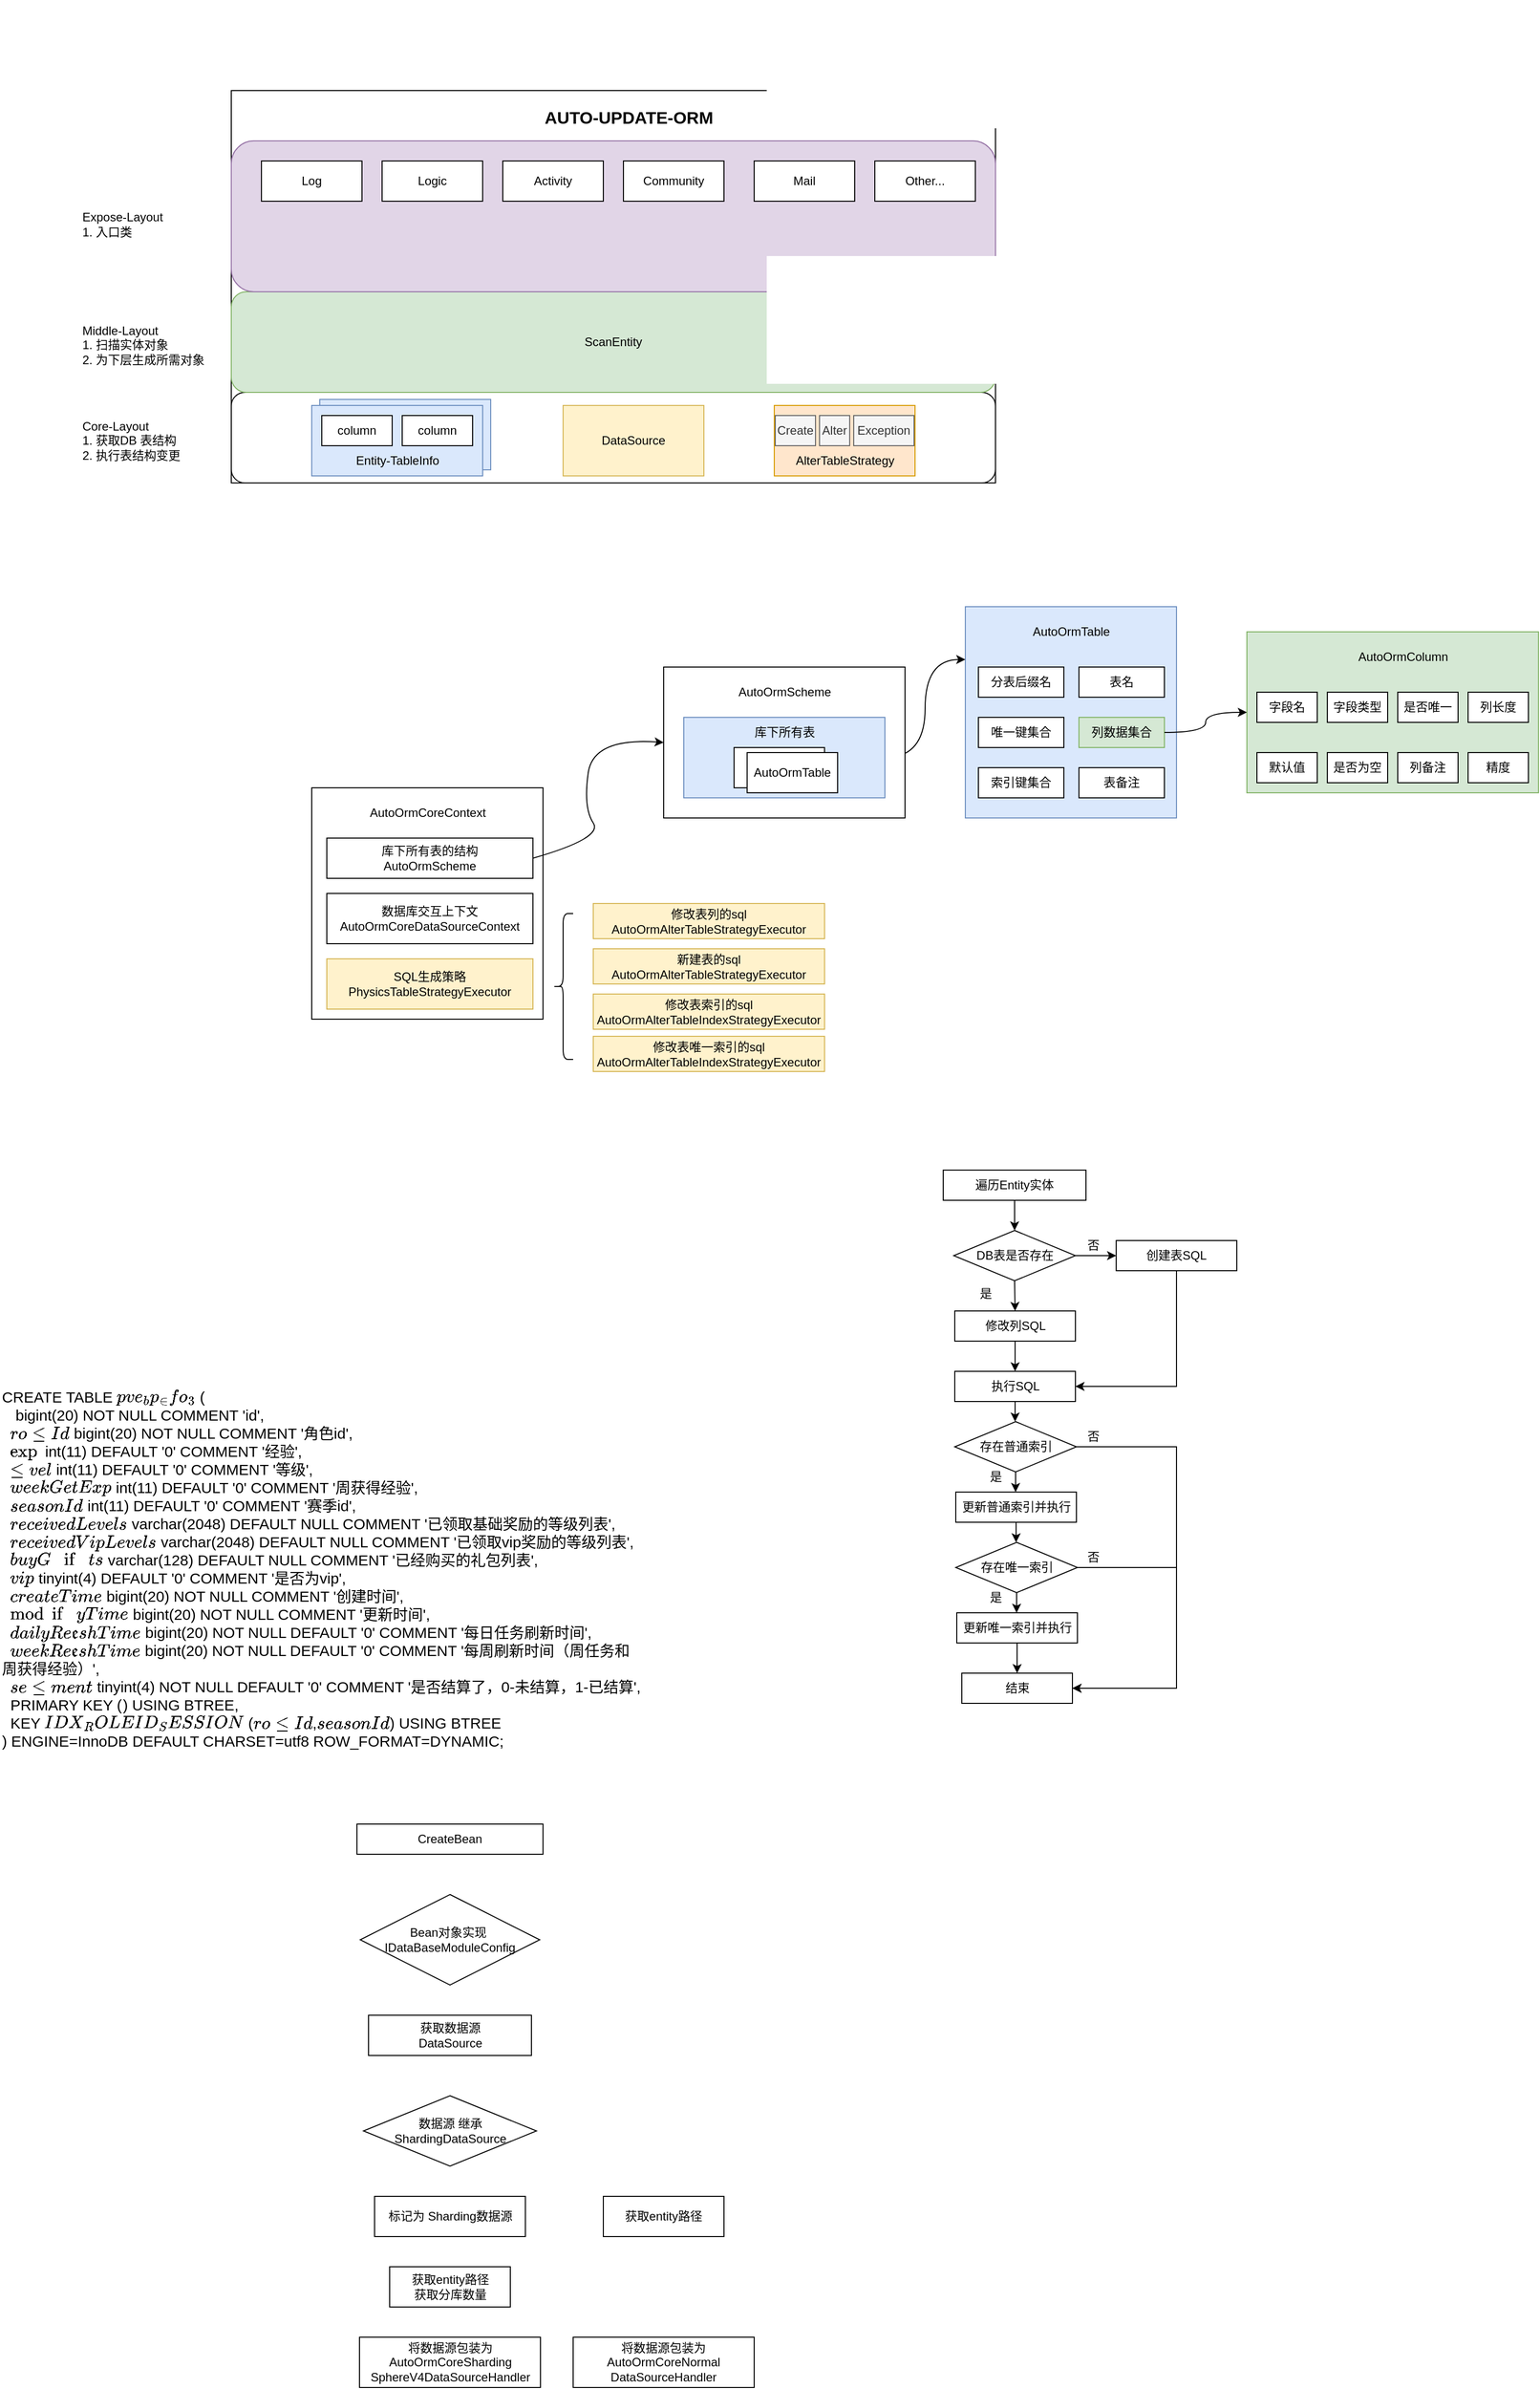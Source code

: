 <mxfile version="23.1.5" type="github">
  <diagram name="第 1 页" id="UAg1QHeCWXkbtHn-mjAL">
    <mxGraphModel dx="1304" dy="678" grid="1" gridSize="10" guides="1" tooltips="1" connect="1" arrows="1" fold="1" page="1" pageScale="1" pageWidth="4681" pageHeight="3300" math="0" shadow="0">
      <root>
        <mxCell id="0" />
        <mxCell id="1" parent="0" />
        <mxCell id="5yK1seOJFyMycGlqHDNQ-27" value="" style="group;" parent="1" vertex="1" connectable="0">
          <mxGeometry x="340" y="187" width="900" height="480" as="geometry" />
        </mxCell>
        <mxCell id="5yK1seOJFyMycGlqHDNQ-3" value="" style="rounded=0;whiteSpace=wrap;html=1;" parent="5yK1seOJFyMycGlqHDNQ-27" vertex="1">
          <mxGeometry y="90" width="760" height="390" as="geometry" />
        </mxCell>
        <mxCell id="5yK1seOJFyMycGlqHDNQ-4" value="" style="rounded=1;whiteSpace=wrap;html=1;" parent="5yK1seOJFyMycGlqHDNQ-27" vertex="1">
          <mxGeometry y="390" width="760" height="90" as="geometry" />
        </mxCell>
        <mxCell id="5yK1seOJFyMycGlqHDNQ-28" value="ScanEntity" style="rounded=1;whiteSpace=wrap;html=1;fillColor=#d5e8d4;strokeColor=#82b366;" parent="5yK1seOJFyMycGlqHDNQ-27" vertex="1">
          <mxGeometry y="290" width="760" height="100" as="geometry" />
        </mxCell>
        <mxCell id="5yK1seOJFyMycGlqHDNQ-33" value="" style="rounded=1;whiteSpace=wrap;html=1;fillColor=#e1d5e7;strokeColor=#9673a6;" parent="5yK1seOJFyMycGlqHDNQ-27" vertex="1">
          <mxGeometry y="140" width="760" height="150" as="geometry" />
        </mxCell>
        <mxCell id="5yK1seOJFyMycGlqHDNQ-34" value="Log" style="whiteSpace=wrap;html=1;" parent="5yK1seOJFyMycGlqHDNQ-27" vertex="1">
          <mxGeometry x="30" y="160" width="100" height="40" as="geometry" />
        </mxCell>
        <mxCell id="5yK1seOJFyMycGlqHDNQ-41" value="Logic" style="whiteSpace=wrap;html=1;" parent="5yK1seOJFyMycGlqHDNQ-27" vertex="1">
          <mxGeometry x="150" y="160" width="100" height="40" as="geometry" />
        </mxCell>
        <mxCell id="5yK1seOJFyMycGlqHDNQ-42" value="Activity" style="whiteSpace=wrap;html=1;" parent="5yK1seOJFyMycGlqHDNQ-27" vertex="1">
          <mxGeometry x="270" y="160" width="100" height="40" as="geometry" />
        </mxCell>
        <mxCell id="5yK1seOJFyMycGlqHDNQ-43" value="Community" style="whiteSpace=wrap;html=1;" parent="5yK1seOJFyMycGlqHDNQ-27" vertex="1">
          <mxGeometry x="390" y="160" width="100" height="40" as="geometry" />
        </mxCell>
        <mxCell id="5yK1seOJFyMycGlqHDNQ-44" value="Mail" style="whiteSpace=wrap;html=1;" parent="5yK1seOJFyMycGlqHDNQ-27" vertex="1">
          <mxGeometry x="520" y="160" width="100" height="40" as="geometry" />
        </mxCell>
        <mxCell id="5yK1seOJFyMycGlqHDNQ-45" value="Other..." style="whiteSpace=wrap;html=1;" parent="5yK1seOJFyMycGlqHDNQ-27" vertex="1">
          <mxGeometry x="640" y="160" width="100" height="40" as="geometry" />
        </mxCell>
        <mxCell id="5yK1seOJFyMycGlqHDNQ-47" value="AUTO-UPDATE-ORM" style="text;html=1;align=center;verticalAlign=middle;resizable=0;points=[];autosize=1;strokeColor=none;fillColor=none;fontSize=17;fontStyle=1" parent="5yK1seOJFyMycGlqHDNQ-27" vertex="1">
          <mxGeometry x="300" y="103" width="190" height="30" as="geometry" />
        </mxCell>
        <mxCell id="5yK1seOJFyMycGlqHDNQ-6" value="Core-Layout&lt;br&gt;1. 获取DB 表结构&lt;br&gt;2. 执行表结构变更" style="text;html=1;align=left;verticalAlign=middle;resizable=0;points=[];autosize=1;strokeColor=none;fillColor=none;" parent="1" vertex="1">
          <mxGeometry x="190" y="595" width="120" height="60" as="geometry" />
        </mxCell>
        <mxCell id="5yK1seOJFyMycGlqHDNQ-7" value="DataSource" style="rounded=0;whiteSpace=wrap;html=1;fillColor=#fff2cc;strokeColor=#d6b656;" parent="1" vertex="1">
          <mxGeometry x="670" y="590" width="140" height="70" as="geometry" />
        </mxCell>
        <mxCell id="5yK1seOJFyMycGlqHDNQ-25" value="" style="group" parent="1" vertex="1" connectable="0">
          <mxGeometry x="880" y="590" width="140" height="70" as="geometry" />
        </mxCell>
        <mxCell id="5yK1seOJFyMycGlqHDNQ-19" value="" style="rounded=0;whiteSpace=wrap;html=1;fillColor=#ffe6cc;strokeColor=#d79b00;" parent="5yK1seOJFyMycGlqHDNQ-25" vertex="1">
          <mxGeometry width="140" height="70" as="geometry" />
        </mxCell>
        <mxCell id="5yK1seOJFyMycGlqHDNQ-21" value="AlterTableStrategy" style="text;html=1;align=center;verticalAlign=middle;resizable=0;points=[];autosize=1;strokeColor=none;fillColor=none;" parent="5yK1seOJFyMycGlqHDNQ-25" vertex="1">
          <mxGeometry x="10" y="40" width="120" height="30" as="geometry" />
        </mxCell>
        <mxCell id="5yK1seOJFyMycGlqHDNQ-22" value="Create" style="rounded=0;whiteSpace=wrap;html=1;fillColor=#f5f5f5;fontColor=#333333;strokeColor=#666666;" parent="5yK1seOJFyMycGlqHDNQ-25" vertex="1">
          <mxGeometry x="1" y="10" width="40" height="30" as="geometry" />
        </mxCell>
        <mxCell id="5yK1seOJFyMycGlqHDNQ-23" value="Alter" style="rounded=0;whiteSpace=wrap;html=1;fillColor=#f5f5f5;fontColor=#333333;strokeColor=#666666;" parent="5yK1seOJFyMycGlqHDNQ-25" vertex="1">
          <mxGeometry x="45" y="10" width="30" height="30" as="geometry" />
        </mxCell>
        <mxCell id="5yK1seOJFyMycGlqHDNQ-24" value="Exception" style="rounded=0;whiteSpace=wrap;html=1;fillColor=#f5f5f5;fontColor=#333333;strokeColor=#666666;" parent="5yK1seOJFyMycGlqHDNQ-25" vertex="1">
          <mxGeometry x="79" y="10" width="60" height="30" as="geometry" />
        </mxCell>
        <mxCell id="5yK1seOJFyMycGlqHDNQ-26" value="" style="group" parent="1" vertex="1" connectable="0">
          <mxGeometry x="420" y="584" width="178" height="76" as="geometry" />
        </mxCell>
        <mxCell id="5yK1seOJFyMycGlqHDNQ-14" value="" style="rounded=0;whiteSpace=wrap;html=1;fillColor=#dae8fc;strokeColor=#6c8ebf;" parent="5yK1seOJFyMycGlqHDNQ-26" vertex="1">
          <mxGeometry x="8" width="170" height="70" as="geometry" />
        </mxCell>
        <mxCell id="5yK1seOJFyMycGlqHDNQ-5" value="" style="rounded=0;whiteSpace=wrap;html=1;fillColor=#dae8fc;strokeColor=#6c8ebf;" parent="5yK1seOJFyMycGlqHDNQ-26" vertex="1">
          <mxGeometry y="6" width="170" height="70" as="geometry" />
        </mxCell>
        <mxCell id="5yK1seOJFyMycGlqHDNQ-10" value="Entity-TableInfo" style="text;html=1;align=center;verticalAlign=middle;resizable=0;points=[];autosize=1;strokeColor=none;fillColor=none;" parent="5yK1seOJFyMycGlqHDNQ-26" vertex="1">
          <mxGeometry x="30" y="46" width="110" height="30" as="geometry" />
        </mxCell>
        <mxCell id="5yK1seOJFyMycGlqHDNQ-12" value="column" style="rounded=0;whiteSpace=wrap;html=1;" parent="5yK1seOJFyMycGlqHDNQ-26" vertex="1">
          <mxGeometry x="10" y="16" width="70" height="30" as="geometry" />
        </mxCell>
        <mxCell id="5yK1seOJFyMycGlqHDNQ-13" value="column" style="rounded=0;whiteSpace=wrap;html=1;" parent="5yK1seOJFyMycGlqHDNQ-26" vertex="1">
          <mxGeometry x="90" y="16" width="70" height="30" as="geometry" />
        </mxCell>
        <mxCell id="5yK1seOJFyMycGlqHDNQ-32" value="Middle-Layout&lt;br&gt;1. 扫描实体对象&lt;br&gt;2. 为下层生成所需对象" style="text;html=1;align=left;verticalAlign=middle;resizable=0;points=[];autosize=1;strokeColor=none;fillColor=none;" parent="1" vertex="1">
          <mxGeometry x="190" y="500" width="140" height="60" as="geometry" />
        </mxCell>
        <mxCell id="5yK1seOJFyMycGlqHDNQ-46" value="Expose-Layout&lt;br&gt;1. 入口类" style="text;html=1;align=left;verticalAlign=middle;resizable=0;points=[];autosize=1;strokeColor=none;fillColor=none;" parent="1" vertex="1">
          <mxGeometry x="190" y="390" width="100" height="40" as="geometry" />
        </mxCell>
        <mxCell id="KjNFaDXAHhMrWs6GbARq-1" value="" style="rounded=0;whiteSpace=wrap;html=1;" parent="1" vertex="1">
          <mxGeometry x="420" y="970" width="230" height="230" as="geometry" />
        </mxCell>
        <mxCell id="KjNFaDXAHhMrWs6GbARq-2" value="AutoOrmCoreContext" style="text;html=1;align=center;verticalAlign=middle;resizable=0;points=[];autosize=1;strokeColor=none;fillColor=none;" parent="1" vertex="1">
          <mxGeometry x="465" y="980" width="140" height="30" as="geometry" />
        </mxCell>
        <mxCell id="KjNFaDXAHhMrWs6GbARq-4" value="库下所有表的结构&lt;br&gt;AutoOrmScheme" style="rounded=0;whiteSpace=wrap;html=1;" parent="1" vertex="1">
          <mxGeometry x="435" y="1020" width="205" height="40" as="geometry" />
        </mxCell>
        <mxCell id="KjNFaDXAHhMrWs6GbARq-5" value="数据库交互上下文&lt;br&gt;AutoOrmCoreDataSourceContext" style="whiteSpace=wrap;html=1;" parent="1" vertex="1">
          <mxGeometry x="435" y="1075" width="205" height="50" as="geometry" />
        </mxCell>
        <mxCell id="KjNFaDXAHhMrWs6GbARq-6" value="SQL生成策略&lt;br&gt;PhysicsTableStrategyExecutor" style="whiteSpace=wrap;html=1;fillColor=#fff2cc;strokeColor=#d6b656;" parent="1" vertex="1">
          <mxGeometry x="435" y="1140" width="205" height="50" as="geometry" />
        </mxCell>
        <mxCell id="KjNFaDXAHhMrWs6GbARq-7" value="" style="shape=curlyBracket;whiteSpace=wrap;html=1;rounded=1;labelPosition=left;verticalLabelPosition=middle;align=right;verticalAlign=middle;" parent="1" vertex="1">
          <mxGeometry x="660" y="1095" width="20" height="145" as="geometry" />
        </mxCell>
        <mxCell id="KjNFaDXAHhMrWs6GbARq-8" value="修改表列的sql&lt;br&gt;AutoOrmAlterTableStrategyExecutor" style="whiteSpace=wrap;html=1;fillColor=#fff2cc;strokeColor=#d6b656;" parent="1" vertex="1">
          <mxGeometry x="700" y="1085" width="230" height="35" as="geometry" />
        </mxCell>
        <mxCell id="KjNFaDXAHhMrWs6GbARq-9" value="新建表的sql&lt;br&gt;AutoOrmAlterTableStrategyExecutor" style="whiteSpace=wrap;html=1;fillColor=#fff2cc;strokeColor=#d6b656;" parent="1" vertex="1">
          <mxGeometry x="700" y="1130" width="230" height="35" as="geometry" />
        </mxCell>
        <mxCell id="KjNFaDXAHhMrWs6GbARq-10" value="修改表索引的sql&lt;br&gt;AutoOrmAlterTableIndexStrategyExecutor" style="whiteSpace=wrap;html=1;fillColor=#fff2cc;strokeColor=#d6b656;" parent="1" vertex="1">
          <mxGeometry x="700" y="1175" width="230" height="35" as="geometry" />
        </mxCell>
        <mxCell id="KjNFaDXAHhMrWs6GbARq-11" value="修改表唯一索引的sql&lt;br&gt;AutoOrmAlterTableIndexStrategyExecutor" style="whiteSpace=wrap;html=1;fillColor=#fff2cc;strokeColor=#d6b656;" parent="1" vertex="1">
          <mxGeometry x="700" y="1217" width="230" height="35" as="geometry" />
        </mxCell>
        <mxCell id="KjNFaDXAHhMrWs6GbARq-25" value="" style="curved=1;endArrow=classic;html=1;rounded=0;exitX=1;exitY=0.5;exitDx=0;exitDy=0;entryX=0;entryY=0.5;entryDx=0;entryDy=0;" parent="1" source="KjNFaDXAHhMrWs6GbARq-4" target="KjNFaDXAHhMrWs6GbARq-12" edge="1">
          <mxGeometry width="50" height="50" relative="1" as="geometry">
            <mxPoint x="680" y="1040" as="sourcePoint" />
            <mxPoint x="730" y="990" as="targetPoint" />
            <Array as="points">
              <mxPoint x="710" y="1020" />
              <mxPoint x="690" y="990" />
              <mxPoint x="700" y="920" />
            </Array>
          </mxGeometry>
        </mxCell>
        <mxCell id="KjNFaDXAHhMrWs6GbARq-35" value="" style="group;fillColor=#d5e8d4;strokeColor=#82b366;" parent="1" vertex="1" connectable="0">
          <mxGeometry x="1070" y="790" width="210" height="210" as="geometry" />
        </mxCell>
        <mxCell id="KjNFaDXAHhMrWs6GbARq-26" value="" style="whiteSpace=wrap;html=1;aspect=fixed;fillColor=#dae8fc;strokeColor=#6c8ebf;" parent="KjNFaDXAHhMrWs6GbARq-35" vertex="1">
          <mxGeometry width="210" height="210" as="geometry" />
        </mxCell>
        <mxCell id="KjNFaDXAHhMrWs6GbARq-27" value="分表后缀名" style="whiteSpace=wrap;html=1;" parent="KjNFaDXAHhMrWs6GbARq-35" vertex="1">
          <mxGeometry x="13" y="60" width="85" height="30" as="geometry" />
        </mxCell>
        <mxCell id="KjNFaDXAHhMrWs6GbARq-29" value="AutoOrmTable" style="text;html=1;align=center;verticalAlign=middle;resizable=0;points=[];autosize=1;strokeColor=none;fillColor=none;" parent="KjNFaDXAHhMrWs6GbARq-35" vertex="1">
          <mxGeometry x="55" y="10" width="100" height="30" as="geometry" />
        </mxCell>
        <mxCell id="KjNFaDXAHhMrWs6GbARq-30" value="表名" style="whiteSpace=wrap;html=1;" parent="KjNFaDXAHhMrWs6GbARq-35" vertex="1">
          <mxGeometry x="113" y="60" width="85" height="30" as="geometry" />
        </mxCell>
        <mxCell id="KjNFaDXAHhMrWs6GbARq-31" value="列数据集合" style="whiteSpace=wrap;html=1;fillColor=#d5e8d4;strokeColor=#82b366;" parent="KjNFaDXAHhMrWs6GbARq-35" vertex="1">
          <mxGeometry x="113" y="110" width="85" height="30" as="geometry" />
        </mxCell>
        <mxCell id="KjNFaDXAHhMrWs6GbARq-33" value="索引键集合" style="whiteSpace=wrap;html=1;" parent="KjNFaDXAHhMrWs6GbARq-35" vertex="1">
          <mxGeometry x="13" y="160" width="85" height="30" as="geometry" />
        </mxCell>
        <mxCell id="KjNFaDXAHhMrWs6GbARq-34" value="表备注" style="whiteSpace=wrap;html=1;" parent="KjNFaDXAHhMrWs6GbARq-35" vertex="1">
          <mxGeometry x="113" y="160" width="85" height="30" as="geometry" />
        </mxCell>
        <mxCell id="KjNFaDXAHhMrWs6GbARq-32" value="唯一键集合" style="whiteSpace=wrap;html=1;" parent="KjNFaDXAHhMrWs6GbARq-35" vertex="1">
          <mxGeometry x="13" y="110" width="85" height="30" as="geometry" />
        </mxCell>
        <mxCell id="KjNFaDXAHhMrWs6GbARq-50" value="" style="group;fillColor=#d5e8d4;strokeColor=#82b366;" parent="1" vertex="1" connectable="0">
          <mxGeometry x="1350" y="815" width="290" height="160" as="geometry" />
        </mxCell>
        <mxCell id="KjNFaDXAHhMrWs6GbARq-37" value="" style="whiteSpace=wrap;html=1;fillColor=#d5e8d4;strokeColor=#82b366;" parent="KjNFaDXAHhMrWs6GbARq-50" vertex="1">
          <mxGeometry width="290" height="160" as="geometry" />
        </mxCell>
        <mxCell id="KjNFaDXAHhMrWs6GbARq-38" value="字段名" style="whiteSpace=wrap;html=1;" parent="KjNFaDXAHhMrWs6GbARq-50" vertex="1">
          <mxGeometry x="10" y="60" width="60" height="30" as="geometry" />
        </mxCell>
        <mxCell id="KjNFaDXAHhMrWs6GbARq-39" value="字段类型" style="whiteSpace=wrap;html=1;" parent="KjNFaDXAHhMrWs6GbARq-50" vertex="1">
          <mxGeometry x="80" y="60" width="60" height="30" as="geometry" />
        </mxCell>
        <mxCell id="KjNFaDXAHhMrWs6GbARq-40" value="默认值" style="whiteSpace=wrap;html=1;" parent="KjNFaDXAHhMrWs6GbARq-50" vertex="1">
          <mxGeometry x="10" y="120" width="60" height="30" as="geometry" />
        </mxCell>
        <mxCell id="KjNFaDXAHhMrWs6GbARq-41" value="是否为空" style="whiteSpace=wrap;html=1;" parent="KjNFaDXAHhMrWs6GbARq-50" vertex="1">
          <mxGeometry x="80" y="120" width="60" height="30" as="geometry" />
        </mxCell>
        <mxCell id="KjNFaDXAHhMrWs6GbARq-42" value="是否唯一" style="whiteSpace=wrap;html=1;" parent="KjNFaDXAHhMrWs6GbARq-50" vertex="1">
          <mxGeometry x="150" y="60" width="60" height="30" as="geometry" />
        </mxCell>
        <mxCell id="KjNFaDXAHhMrWs6GbARq-43" value="列备注" style="whiteSpace=wrap;html=1;" parent="KjNFaDXAHhMrWs6GbARq-50" vertex="1">
          <mxGeometry x="150" y="120" width="60" height="30" as="geometry" />
        </mxCell>
        <mxCell id="KjNFaDXAHhMrWs6GbARq-44" value="列长度" style="whiteSpace=wrap;html=1;" parent="KjNFaDXAHhMrWs6GbARq-50" vertex="1">
          <mxGeometry x="220" y="60" width="60" height="30" as="geometry" />
        </mxCell>
        <mxCell id="KjNFaDXAHhMrWs6GbARq-45" value="精度" style="whiteSpace=wrap;html=1;" parent="KjNFaDXAHhMrWs6GbARq-50" vertex="1">
          <mxGeometry x="220" y="120" width="60" height="30" as="geometry" />
        </mxCell>
        <mxCell id="KjNFaDXAHhMrWs6GbARq-52" value="AutoOrmColumn" style="text;html=1;align=center;verticalAlign=middle;resizable=0;points=[];autosize=1;strokeColor=none;fillColor=none;" parent="KjNFaDXAHhMrWs6GbARq-50" vertex="1">
          <mxGeometry x="100" y="10" width="110" height="30" as="geometry" />
        </mxCell>
        <mxCell id="KjNFaDXAHhMrWs6GbARq-53" style="edgeStyle=orthogonalEdgeStyle;rounded=0;orthogonalLoop=1;jettySize=auto;html=1;exitX=1;exitY=0.5;exitDx=0;exitDy=0;entryX=0;entryY=0.25;entryDx=0;entryDy=0;curved=1;" parent="1" source="KjNFaDXAHhMrWs6GbARq-14" target="KjNFaDXAHhMrWs6GbARq-26" edge="1">
          <mxGeometry relative="1" as="geometry" />
        </mxCell>
        <mxCell id="KjNFaDXAHhMrWs6GbARq-54" style="edgeStyle=orthogonalEdgeStyle;rounded=0;orthogonalLoop=1;jettySize=auto;html=1;exitX=1;exitY=0.5;exitDx=0;exitDy=0;curved=1;" parent="1" source="KjNFaDXAHhMrWs6GbARq-31" target="KjNFaDXAHhMrWs6GbARq-37" edge="1">
          <mxGeometry relative="1" as="geometry" />
        </mxCell>
        <mxCell id="KjNFaDXAHhMrWs6GbARq-55" value="" style="group" parent="1" vertex="1" connectable="0">
          <mxGeometry x="770" y="850" width="240" height="150" as="geometry" />
        </mxCell>
        <mxCell id="KjNFaDXAHhMrWs6GbARq-12" value="" style="whiteSpace=wrap;html=1;" parent="KjNFaDXAHhMrWs6GbARq-55" vertex="1">
          <mxGeometry width="240" height="150" as="geometry" />
        </mxCell>
        <mxCell id="KjNFaDXAHhMrWs6GbARq-13" value="AutoOrmScheme" style="text;html=1;align=center;verticalAlign=middle;resizable=0;points=[];autosize=1;strokeColor=none;fillColor=none;" parent="KjNFaDXAHhMrWs6GbARq-55" vertex="1">
          <mxGeometry x="60" y="10" width="120" height="30" as="geometry" />
        </mxCell>
        <mxCell id="KjNFaDXAHhMrWs6GbARq-16" value="" style="group;fillColor=#dae8fc;strokeColor=#6c8ebf;" parent="KjNFaDXAHhMrWs6GbARq-55" vertex="1" connectable="0">
          <mxGeometry x="20" y="50" width="200" height="80" as="geometry" />
        </mxCell>
        <mxCell id="KjNFaDXAHhMrWs6GbARq-14" value="" style="whiteSpace=wrap;html=1;fillColor=#dae8fc;strokeColor=#6c8ebf;" parent="KjNFaDXAHhMrWs6GbARq-16" vertex="1">
          <mxGeometry width="200" height="80" as="geometry" />
        </mxCell>
        <mxCell id="KjNFaDXAHhMrWs6GbARq-15" value="库下所有表" style="text;html=1;align=center;verticalAlign=middle;resizable=0;points=[];autosize=1;strokeColor=none;fillColor=none;" parent="KjNFaDXAHhMrWs6GbARq-16" vertex="1">
          <mxGeometry x="60" width="80" height="30" as="geometry" />
        </mxCell>
        <mxCell id="KjNFaDXAHhMrWs6GbARq-19" value="" style="whiteSpace=wrap;html=1;" parent="KjNFaDXAHhMrWs6GbARq-16" vertex="1">
          <mxGeometry x="50" y="30" width="90" height="40" as="geometry" />
        </mxCell>
        <mxCell id="KjNFaDXAHhMrWs6GbARq-24" value="AutoOrmTable" style="whiteSpace=wrap;html=1;" parent="KjNFaDXAHhMrWs6GbARq-16" vertex="1">
          <mxGeometry x="63" y="35" width="90" height="40" as="geometry" />
        </mxCell>
        <mxCell id="h2P8FHwfY4uqX4J_Mc6m-11" style="edgeStyle=orthogonalEdgeStyle;rounded=0;orthogonalLoop=1;jettySize=auto;html=1;exitX=1;exitY=0.5;exitDx=0;exitDy=0;" edge="1" parent="1" source="h2P8FHwfY4uqX4J_Mc6m-1" target="h2P8FHwfY4uqX4J_Mc6m-4">
          <mxGeometry relative="1" as="geometry" />
        </mxCell>
        <mxCell id="h2P8FHwfY4uqX4J_Mc6m-14" style="edgeStyle=orthogonalEdgeStyle;rounded=0;orthogonalLoop=1;jettySize=auto;html=1;exitX=0.5;exitY=1;exitDx=0;exitDy=0;entryX=0.5;entryY=0;entryDx=0;entryDy=0;" edge="1" parent="1" source="h2P8FHwfY4uqX4J_Mc6m-1" target="h2P8FHwfY4uqX4J_Mc6m-3">
          <mxGeometry relative="1" as="geometry" />
        </mxCell>
        <mxCell id="h2P8FHwfY4uqX4J_Mc6m-1" value="DB表是否存在" style="rhombus;whiteSpace=wrap;html=1;" vertex="1" parent="1">
          <mxGeometry x="1058.5" y="1410" width="121" height="50" as="geometry" />
        </mxCell>
        <mxCell id="h2P8FHwfY4uqX4J_Mc6m-10" style="edgeStyle=orthogonalEdgeStyle;rounded=0;orthogonalLoop=1;jettySize=auto;html=1;exitX=0.5;exitY=1;exitDx=0;exitDy=0;" edge="1" parent="1" source="h2P8FHwfY4uqX4J_Mc6m-2" target="h2P8FHwfY4uqX4J_Mc6m-1">
          <mxGeometry relative="1" as="geometry" />
        </mxCell>
        <mxCell id="h2P8FHwfY4uqX4J_Mc6m-2" value="遍历Entity实体" style="rounded=0;whiteSpace=wrap;html=1;" vertex="1" parent="1">
          <mxGeometry x="1048" y="1350" width="142" height="30" as="geometry" />
        </mxCell>
        <mxCell id="h2P8FHwfY4uqX4J_Mc6m-15" style="edgeStyle=orthogonalEdgeStyle;rounded=0;orthogonalLoop=1;jettySize=auto;html=1;exitX=0.5;exitY=1;exitDx=0;exitDy=0;entryX=0.5;entryY=0;entryDx=0;entryDy=0;" edge="1" parent="1" source="h2P8FHwfY4uqX4J_Mc6m-3" target="h2P8FHwfY4uqX4J_Mc6m-6">
          <mxGeometry relative="1" as="geometry" />
        </mxCell>
        <mxCell id="h2P8FHwfY4uqX4J_Mc6m-3" value="修改列SQL" style="rounded=0;whiteSpace=wrap;html=1;" vertex="1" parent="1">
          <mxGeometry x="1059.5" y="1490" width="120" height="30" as="geometry" />
        </mxCell>
        <mxCell id="h2P8FHwfY4uqX4J_Mc6m-20" style="edgeStyle=orthogonalEdgeStyle;rounded=0;orthogonalLoop=1;jettySize=auto;html=1;exitX=0.5;exitY=1;exitDx=0;exitDy=0;entryX=1;entryY=0.5;entryDx=0;entryDy=0;" edge="1" parent="1" source="h2P8FHwfY4uqX4J_Mc6m-4" target="h2P8FHwfY4uqX4J_Mc6m-6">
          <mxGeometry relative="1" as="geometry" />
        </mxCell>
        <mxCell id="h2P8FHwfY4uqX4J_Mc6m-4" value="创建表SQL" style="rounded=0;whiteSpace=wrap;html=1;" vertex="1" parent="1">
          <mxGeometry x="1220" y="1420" width="120" height="30" as="geometry" />
        </mxCell>
        <mxCell id="h2P8FHwfY4uqX4J_Mc6m-17" style="edgeStyle=orthogonalEdgeStyle;rounded=0;orthogonalLoop=1;jettySize=auto;html=1;exitX=0.5;exitY=1;exitDx=0;exitDy=0;" edge="1" parent="1" source="h2P8FHwfY4uqX4J_Mc6m-5" target="h2P8FHwfY4uqX4J_Mc6m-7">
          <mxGeometry relative="1" as="geometry" />
        </mxCell>
        <mxCell id="h2P8FHwfY4uqX4J_Mc6m-5" value="存在普通索引" style="rhombus;whiteSpace=wrap;html=1;" vertex="1" parent="1">
          <mxGeometry x="1059.5" y="1600" width="121" height="50" as="geometry" />
        </mxCell>
        <mxCell id="h2P8FHwfY4uqX4J_Mc6m-16" style="edgeStyle=orthogonalEdgeStyle;rounded=0;orthogonalLoop=1;jettySize=auto;html=1;exitX=0.5;exitY=1;exitDx=0;exitDy=0;" edge="1" parent="1" source="h2P8FHwfY4uqX4J_Mc6m-6" target="h2P8FHwfY4uqX4J_Mc6m-5">
          <mxGeometry relative="1" as="geometry" />
        </mxCell>
        <mxCell id="h2P8FHwfY4uqX4J_Mc6m-6" value="执行SQL" style="rounded=0;whiteSpace=wrap;html=1;" vertex="1" parent="1">
          <mxGeometry x="1059.5" y="1550" width="120" height="30" as="geometry" />
        </mxCell>
        <mxCell id="h2P8FHwfY4uqX4J_Mc6m-18" style="edgeStyle=orthogonalEdgeStyle;rounded=0;orthogonalLoop=1;jettySize=auto;html=1;exitX=0.5;exitY=1;exitDx=0;exitDy=0;" edge="1" parent="1" source="h2P8FHwfY4uqX4J_Mc6m-7" target="h2P8FHwfY4uqX4J_Mc6m-8">
          <mxGeometry relative="1" as="geometry" />
        </mxCell>
        <mxCell id="h2P8FHwfY4uqX4J_Mc6m-23" style="edgeStyle=orthogonalEdgeStyle;rounded=0;orthogonalLoop=1;jettySize=auto;html=1;entryX=1;entryY=0.5;entryDx=0;entryDy=0;exitX=1;exitY=0.5;exitDx=0;exitDy=0;" edge="1" parent="1" source="h2P8FHwfY4uqX4J_Mc6m-5" target="h2P8FHwfY4uqX4J_Mc6m-21">
          <mxGeometry relative="1" as="geometry">
            <Array as="points">
              <mxPoint x="1280" y="1625" />
              <mxPoint x="1280" y="1865" />
            </Array>
          </mxGeometry>
        </mxCell>
        <mxCell id="h2P8FHwfY4uqX4J_Mc6m-7" value="更新普通索引并执行" style="rounded=0;whiteSpace=wrap;html=1;" vertex="1" parent="1">
          <mxGeometry x="1060.5" y="1670" width="120" height="30" as="geometry" />
        </mxCell>
        <mxCell id="h2P8FHwfY4uqX4J_Mc6m-19" style="edgeStyle=orthogonalEdgeStyle;rounded=0;orthogonalLoop=1;jettySize=auto;html=1;exitX=0.5;exitY=1;exitDx=0;exitDy=0;" edge="1" parent="1" source="h2P8FHwfY4uqX4J_Mc6m-8" target="h2P8FHwfY4uqX4J_Mc6m-9">
          <mxGeometry relative="1" as="geometry" />
        </mxCell>
        <mxCell id="h2P8FHwfY4uqX4J_Mc6m-24" style="edgeStyle=orthogonalEdgeStyle;rounded=0;orthogonalLoop=1;jettySize=auto;html=1;exitX=1;exitY=0.5;exitDx=0;exitDy=0;entryX=1;entryY=0.5;entryDx=0;entryDy=0;" edge="1" parent="1" source="h2P8FHwfY4uqX4J_Mc6m-8" target="h2P8FHwfY4uqX4J_Mc6m-21">
          <mxGeometry relative="1" as="geometry">
            <Array as="points">
              <mxPoint x="1280" y="1745" />
              <mxPoint x="1280" y="1865" />
            </Array>
          </mxGeometry>
        </mxCell>
        <mxCell id="h2P8FHwfY4uqX4J_Mc6m-8" value="存在唯一索引" style="rhombus;whiteSpace=wrap;html=1;" vertex="1" parent="1">
          <mxGeometry x="1060.5" y="1720" width="121" height="50" as="geometry" />
        </mxCell>
        <mxCell id="h2P8FHwfY4uqX4J_Mc6m-22" style="edgeStyle=orthogonalEdgeStyle;rounded=0;orthogonalLoop=1;jettySize=auto;html=1;exitX=0.5;exitY=1;exitDx=0;exitDy=0;" edge="1" parent="1" source="h2P8FHwfY4uqX4J_Mc6m-9" target="h2P8FHwfY4uqX4J_Mc6m-21">
          <mxGeometry relative="1" as="geometry" />
        </mxCell>
        <mxCell id="h2P8FHwfY4uqX4J_Mc6m-9" value="更新唯一索引并执行" style="rounded=0;whiteSpace=wrap;html=1;" vertex="1" parent="1">
          <mxGeometry x="1061.5" y="1790" width="120" height="30" as="geometry" />
        </mxCell>
        <mxCell id="h2P8FHwfY4uqX4J_Mc6m-21" value="结束" style="whiteSpace=wrap;html=1;" vertex="1" parent="1">
          <mxGeometry x="1066.5" y="1850" width="110" height="30" as="geometry" />
        </mxCell>
        <mxCell id="h2P8FHwfY4uqX4J_Mc6m-25" value="否" style="text;html=1;align=center;verticalAlign=middle;resizable=0;points=[];autosize=1;strokeColor=none;fillColor=none;" vertex="1" parent="1">
          <mxGeometry x="1176.5" y="1410" width="40" height="30" as="geometry" />
        </mxCell>
        <mxCell id="h2P8FHwfY4uqX4J_Mc6m-26" value="是" style="text;html=1;align=center;verticalAlign=middle;resizable=0;points=[];autosize=1;strokeColor=none;fillColor=none;" vertex="1" parent="1">
          <mxGeometry x="1070" y="1458" width="40" height="30" as="geometry" />
        </mxCell>
        <mxCell id="h2P8FHwfY4uqX4J_Mc6m-27" value="否" style="text;html=1;align=center;verticalAlign=middle;resizable=0;points=[];autosize=1;strokeColor=none;fillColor=none;" vertex="1" parent="1">
          <mxGeometry x="1176.5" y="1600" width="40" height="30" as="geometry" />
        </mxCell>
        <mxCell id="h2P8FHwfY4uqX4J_Mc6m-28" value="否" style="text;html=1;align=center;verticalAlign=middle;resizable=0;points=[];autosize=1;strokeColor=none;fillColor=none;" vertex="1" parent="1">
          <mxGeometry x="1176.5" y="1720" width="40" height="30" as="geometry" />
        </mxCell>
        <mxCell id="h2P8FHwfY4uqX4J_Mc6m-29" value="是" style="text;html=1;align=center;verticalAlign=middle;resizable=0;points=[];autosize=1;strokeColor=none;fillColor=none;" vertex="1" parent="1">
          <mxGeometry x="1080" y="1640" width="40" height="30" as="geometry" />
        </mxCell>
        <mxCell id="h2P8FHwfY4uqX4J_Mc6m-30" value="是" style="text;html=1;align=center;verticalAlign=middle;resizable=0;points=[];autosize=1;strokeColor=none;fillColor=none;" vertex="1" parent="1">
          <mxGeometry x="1080" y="1760" width="40" height="30" as="geometry" />
        </mxCell>
        <mxCell id="h2P8FHwfY4uqX4J_Mc6m-34" value="CREATE TABLE `pve_bp_info_3` (&#xa;  `id` bigint(20) NOT NULL COMMENT &#39;id&#39;,&#xa;  `roleId` bigint(20) NOT NULL COMMENT &#39;角色id&#39;,&#xa;  `exp` int(11) DEFAULT &#39;0&#39; COMMENT &#39;经验&#39;,&#xa;  `level` int(11) DEFAULT &#39;0&#39; COMMENT &#39;等级&#39;,&#xa;  `weekGetExp` int(11) DEFAULT &#39;0&#39; COMMENT &#39;周获得经验&#39;,&#xa;  `seasonId` int(11) DEFAULT &#39;0&#39; COMMENT &#39;赛季id&#39;,&#xa;  `receivedLevels` varchar(2048) DEFAULT NULL COMMENT &#39;已领取基础奖励的等级列表&#39;,&#xa;  `receivedVipLevels` varchar(2048) DEFAULT NULL COMMENT &#39;已领取vip奖励的等级列表&#39;,&#xa;  `buyGifts` varchar(128) DEFAULT NULL COMMENT &#39;已经购买的礼包列表&#39;,&#xa;  `vip` tinyint(4) DEFAULT &#39;0&#39; COMMENT &#39;是否为vip&#39;,&#xa;  `createTime` bigint(20) NOT NULL COMMENT &#39;创建时间&#39;,&#xa;  `modifyTime` bigint(20) NOT NULL COMMENT &#39;更新时间&#39;,&#xa;  `dailyRefreshTime` bigint(20) NOT NULL DEFAULT &#39;0&#39; COMMENT &#39;每日任务刷新时间&#39;,&#xa;  `weekRefreshTime` bigint(20) NOT NULL DEFAULT &#39;0&#39; COMMENT &#39;每周刷新时间（周任务和周获得经验）&#39;,&#xa;  `settlement` tinyint(4) NOT NULL DEFAULT &#39;0&#39; COMMENT &#39;是否结算了，0-未结算，1-已结算&#39;,&#xa;  PRIMARY KEY (`id`) USING BTREE,&#xa;  KEY `IDX_ROLEID_SESSION` (`roleId`,`seasonId`) USING BTREE&#xa;) ENGINE=InnoDB DEFAULT CHARSET=utf8 ROW_FORMAT=DYNAMIC;" style="text;whiteSpace=wrap;fontSize=15;spacingTop=0;spacing=2;" vertex="1" parent="1">
          <mxGeometry x="110" y="1560" width="640" height="360" as="geometry" />
        </mxCell>
        <mxCell id="h2P8FHwfY4uqX4J_Mc6m-36" value="CreateBean" style="rounded=0;whiteSpace=wrap;html=1;" vertex="1" parent="1">
          <mxGeometry x="465" y="2000" width="185" height="30" as="geometry" />
        </mxCell>
        <mxCell id="h2P8FHwfY4uqX4J_Mc6m-37" value="Bean对象实现&amp;nbsp;&lt;br&gt;IDataBaseModuleConfig" style="rhombus;whiteSpace=wrap;html=1;" vertex="1" parent="1">
          <mxGeometry x="468.25" y="2070" width="178.5" height="90" as="geometry" />
        </mxCell>
        <mxCell id="h2P8FHwfY4uqX4J_Mc6m-38" value="获取数据源&lt;br&gt;DataSource" style="rounded=0;whiteSpace=wrap;html=1;" vertex="1" parent="1">
          <mxGeometry x="476.5" y="2190" width="162" height="40" as="geometry" />
        </mxCell>
        <mxCell id="h2P8FHwfY4uqX4J_Mc6m-39" value="数据源 继承&lt;br&gt;ShardingDataSource" style="rhombus;whiteSpace=wrap;html=1;" vertex="1" parent="1">
          <mxGeometry x="471.5" y="2270" width="172" height="70" as="geometry" />
        </mxCell>
        <mxCell id="h2P8FHwfY4uqX4J_Mc6m-40" value="标记为 Sharding数据源" style="whiteSpace=wrap;html=1;" vertex="1" parent="1">
          <mxGeometry x="482.5" y="2370" width="150" height="40" as="geometry" />
        </mxCell>
        <mxCell id="h2P8FHwfY4uqX4J_Mc6m-41" value="获取entity路径&lt;br&gt;获取分库数量" style="whiteSpace=wrap;html=1;" vertex="1" parent="1">
          <mxGeometry x="497.5" y="2440" width="120" height="40" as="geometry" />
        </mxCell>
        <mxCell id="h2P8FHwfY4uqX4J_Mc6m-43" value="将数据源包装为&lt;br&gt;AutoOrmCoreSharding&lt;br&gt;SphereV4DataSourceHandler" style="whiteSpace=wrap;html=1;" vertex="1" parent="1">
          <mxGeometry x="467.5" y="2510" width="180" height="50" as="geometry" />
        </mxCell>
        <mxCell id="h2P8FHwfY4uqX4J_Mc6m-44" value="获取entity路径" style="whiteSpace=wrap;html=1;" vertex="1" parent="1">
          <mxGeometry x="710" y="2370" width="120" height="40" as="geometry" />
        </mxCell>
        <mxCell id="h2P8FHwfY4uqX4J_Mc6m-46" value="将数据源包装为&lt;br&gt;AutoOrmCoreNormal&lt;br&gt;DataSourceHandler" style="whiteSpace=wrap;html=1;" vertex="1" parent="1">
          <mxGeometry x="680" y="2510" width="180" height="50" as="geometry" />
        </mxCell>
      </root>
    </mxGraphModel>
  </diagram>
</mxfile>
